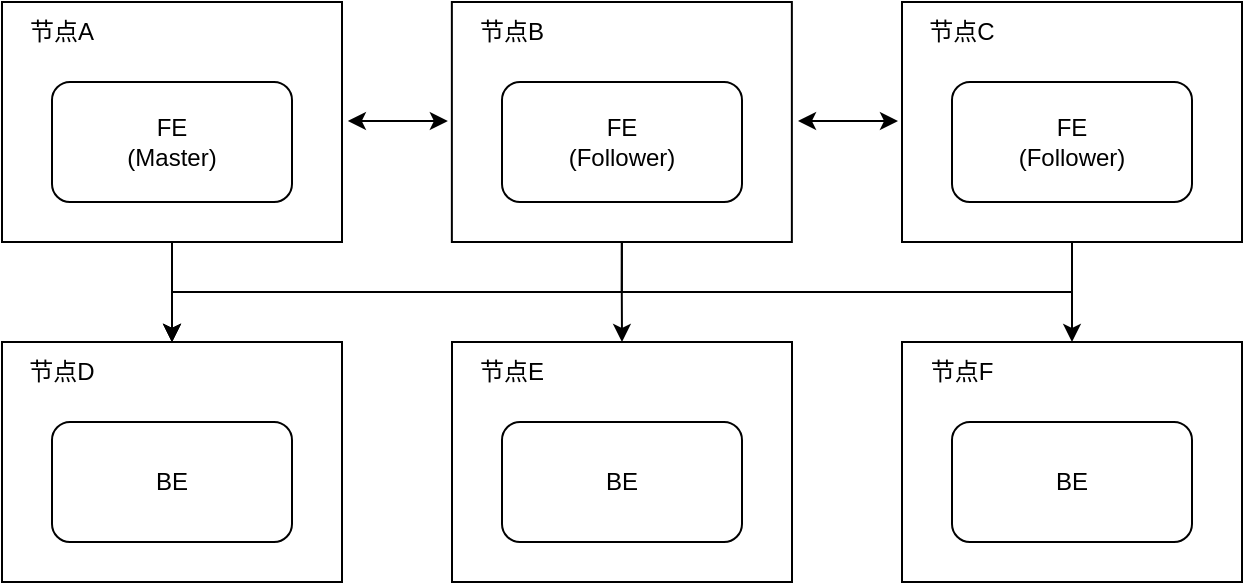 <mxfile version="24.2.0" type="github">
  <diagram name="第 1 页" id="c7ig2iOH3oz3cOy5NmBh">
    <mxGraphModel dx="1386" dy="751" grid="1" gridSize="10" guides="1" tooltips="1" connect="1" arrows="1" fold="1" page="1" pageScale="1" pageWidth="827" pageHeight="1169" math="0" shadow="0">
      <root>
        <mxCell id="0" />
        <mxCell id="1" parent="0" />
        <mxCell id="OpGh4lrltSDLGC7K8_In-30" style="edgeStyle=orthogonalEdgeStyle;rounded=0;orthogonalLoop=1;jettySize=auto;html=1;exitX=0.5;exitY=1;exitDx=0;exitDy=0;entryX=0.5;entryY=0;entryDx=0;entryDy=0;" edge="1" parent="1" source="OpGh4lrltSDLGC7K8_In-1" target="OpGh4lrltSDLGC7K8_In-12">
          <mxGeometry relative="1" as="geometry" />
        </mxCell>
        <mxCell id="OpGh4lrltSDLGC7K8_In-1" value="" style="rounded=0;whiteSpace=wrap;html=1;" vertex="1" parent="1">
          <mxGeometry x="330" y="150" width="170" height="120" as="geometry" />
        </mxCell>
        <mxCell id="OpGh4lrltSDLGC7K8_In-31" style="edgeStyle=orthogonalEdgeStyle;rounded=0;orthogonalLoop=1;jettySize=auto;html=1;exitX=0.5;exitY=1;exitDx=0;exitDy=0;entryX=0.5;entryY=0;entryDx=0;entryDy=0;" edge="1" parent="1" source="OpGh4lrltSDLGC7K8_In-10" target="OpGh4lrltSDLGC7K8_In-12">
          <mxGeometry relative="1" as="geometry" />
        </mxCell>
        <mxCell id="OpGh4lrltSDLGC7K8_In-33" style="edgeStyle=orthogonalEdgeStyle;rounded=0;orthogonalLoop=1;jettySize=auto;html=1;exitX=0.5;exitY=1;exitDx=0;exitDy=0;entryX=0.5;entryY=0;entryDx=0;entryDy=0;" edge="1" parent="1" source="OpGh4lrltSDLGC7K8_In-10" target="OpGh4lrltSDLGC7K8_In-13">
          <mxGeometry relative="1" as="geometry" />
        </mxCell>
        <mxCell id="OpGh4lrltSDLGC7K8_In-10" value="" style="rounded=0;whiteSpace=wrap;html=1;" vertex="1" parent="1">
          <mxGeometry x="554.93" y="150" width="170" height="120" as="geometry" />
        </mxCell>
        <mxCell id="OpGh4lrltSDLGC7K8_In-32" style="edgeStyle=orthogonalEdgeStyle;rounded=0;orthogonalLoop=1;jettySize=auto;html=1;exitX=0.5;exitY=1;exitDx=0;exitDy=0;entryX=0.5;entryY=0;entryDx=0;entryDy=0;" edge="1" parent="1" source="OpGh4lrltSDLGC7K8_In-11" target="OpGh4lrltSDLGC7K8_In-12">
          <mxGeometry relative="1" as="geometry" />
        </mxCell>
        <mxCell id="OpGh4lrltSDLGC7K8_In-34" style="edgeStyle=orthogonalEdgeStyle;rounded=0;orthogonalLoop=1;jettySize=auto;html=1;exitX=0.5;exitY=1;exitDx=0;exitDy=0;entryX=0.5;entryY=0;entryDx=0;entryDy=0;" edge="1" parent="1" source="OpGh4lrltSDLGC7K8_In-11" target="OpGh4lrltSDLGC7K8_In-14">
          <mxGeometry relative="1" as="geometry" />
        </mxCell>
        <mxCell id="OpGh4lrltSDLGC7K8_In-11" value="" style="rounded=0;whiteSpace=wrap;html=1;" vertex="1" parent="1">
          <mxGeometry x="780" y="150" width="170" height="120" as="geometry" />
        </mxCell>
        <mxCell id="OpGh4lrltSDLGC7K8_In-12" value="" style="rounded=0;whiteSpace=wrap;html=1;" vertex="1" parent="1">
          <mxGeometry x="330" y="320" width="170" height="120" as="geometry" />
        </mxCell>
        <mxCell id="OpGh4lrltSDLGC7K8_In-13" value="" style="rounded=0;whiteSpace=wrap;html=1;" vertex="1" parent="1">
          <mxGeometry x="555" y="320" width="170" height="120" as="geometry" />
        </mxCell>
        <mxCell id="OpGh4lrltSDLGC7K8_In-14" value="" style="rounded=0;whiteSpace=wrap;html=1;" vertex="1" parent="1">
          <mxGeometry x="780" y="320" width="170" height="120" as="geometry" />
        </mxCell>
        <mxCell id="OpGh4lrltSDLGC7K8_In-15" value="节点A" style="text;html=1;align=center;verticalAlign=middle;whiteSpace=wrap;rounded=0;" vertex="1" parent="1">
          <mxGeometry x="330" y="150" width="60" height="30" as="geometry" />
        </mxCell>
        <mxCell id="OpGh4lrltSDLGC7K8_In-16" value="节点B" style="text;html=1;align=center;verticalAlign=middle;whiteSpace=wrap;rounded=0;" vertex="1" parent="1">
          <mxGeometry x="554.93" y="150" width="60" height="30" as="geometry" />
        </mxCell>
        <mxCell id="OpGh4lrltSDLGC7K8_In-17" value="节点C" style="text;html=1;align=center;verticalAlign=middle;whiteSpace=wrap;rounded=0;" vertex="1" parent="1">
          <mxGeometry x="780" y="150" width="60" height="30" as="geometry" />
        </mxCell>
        <mxCell id="OpGh4lrltSDLGC7K8_In-18" value="节点D" style="text;html=1;align=center;verticalAlign=middle;whiteSpace=wrap;rounded=0;" vertex="1" parent="1">
          <mxGeometry x="330" y="320" width="60" height="30" as="geometry" />
        </mxCell>
        <mxCell id="OpGh4lrltSDLGC7K8_In-19" value="节点E" style="text;html=1;align=center;verticalAlign=middle;whiteSpace=wrap;rounded=0;" vertex="1" parent="1">
          <mxGeometry x="555" y="320" width="60" height="30" as="geometry" />
        </mxCell>
        <mxCell id="OpGh4lrltSDLGC7K8_In-20" value="节点F" style="text;html=1;align=center;verticalAlign=middle;whiteSpace=wrap;rounded=0;" vertex="1" parent="1">
          <mxGeometry x="780" y="320" width="60" height="30" as="geometry" />
        </mxCell>
        <mxCell id="OpGh4lrltSDLGC7K8_In-21" value="FE&lt;div&gt;(Master)&lt;/div&gt;" style="rounded=1;whiteSpace=wrap;html=1;" vertex="1" parent="1">
          <mxGeometry x="355" y="190" width="120" height="60" as="geometry" />
        </mxCell>
        <mxCell id="OpGh4lrltSDLGC7K8_In-22" value="FE&lt;div&gt;(Follower)&lt;/div&gt;" style="rounded=1;whiteSpace=wrap;html=1;" vertex="1" parent="1">
          <mxGeometry x="580" y="190" width="120" height="60" as="geometry" />
        </mxCell>
        <mxCell id="OpGh4lrltSDLGC7K8_In-23" value="FE&lt;div&gt;(Follower)&lt;/div&gt;" style="rounded=1;whiteSpace=wrap;html=1;" vertex="1" parent="1">
          <mxGeometry x="805" y="190" width="120" height="60" as="geometry" />
        </mxCell>
        <mxCell id="OpGh4lrltSDLGC7K8_In-24" value="BE" style="rounded=1;whiteSpace=wrap;html=1;" vertex="1" parent="1">
          <mxGeometry x="355" y="360" width="120" height="60" as="geometry" />
        </mxCell>
        <mxCell id="OpGh4lrltSDLGC7K8_In-25" value="BE" style="rounded=1;whiteSpace=wrap;html=1;" vertex="1" parent="1">
          <mxGeometry x="580" y="360" width="120" height="60" as="geometry" />
        </mxCell>
        <mxCell id="OpGh4lrltSDLGC7K8_In-26" value="BE" style="rounded=1;whiteSpace=wrap;html=1;" vertex="1" parent="1">
          <mxGeometry x="805" y="360" width="120" height="60" as="geometry" />
        </mxCell>
        <mxCell id="OpGh4lrltSDLGC7K8_In-27" value="" style="endArrow=classic;startArrow=classic;html=1;rounded=0;" edge="1" parent="1">
          <mxGeometry width="50" height="50" relative="1" as="geometry">
            <mxPoint x="502.93" y="209.5" as="sourcePoint" />
            <mxPoint x="552.93" y="209.5" as="targetPoint" />
          </mxGeometry>
        </mxCell>
        <mxCell id="OpGh4lrltSDLGC7K8_In-28" value="" style="endArrow=classic;startArrow=classic;html=1;rounded=0;" edge="1" parent="1">
          <mxGeometry width="50" height="50" relative="1" as="geometry">
            <mxPoint x="728" y="209.5" as="sourcePoint" />
            <mxPoint x="778" y="209.5" as="targetPoint" />
          </mxGeometry>
        </mxCell>
      </root>
    </mxGraphModel>
  </diagram>
</mxfile>
